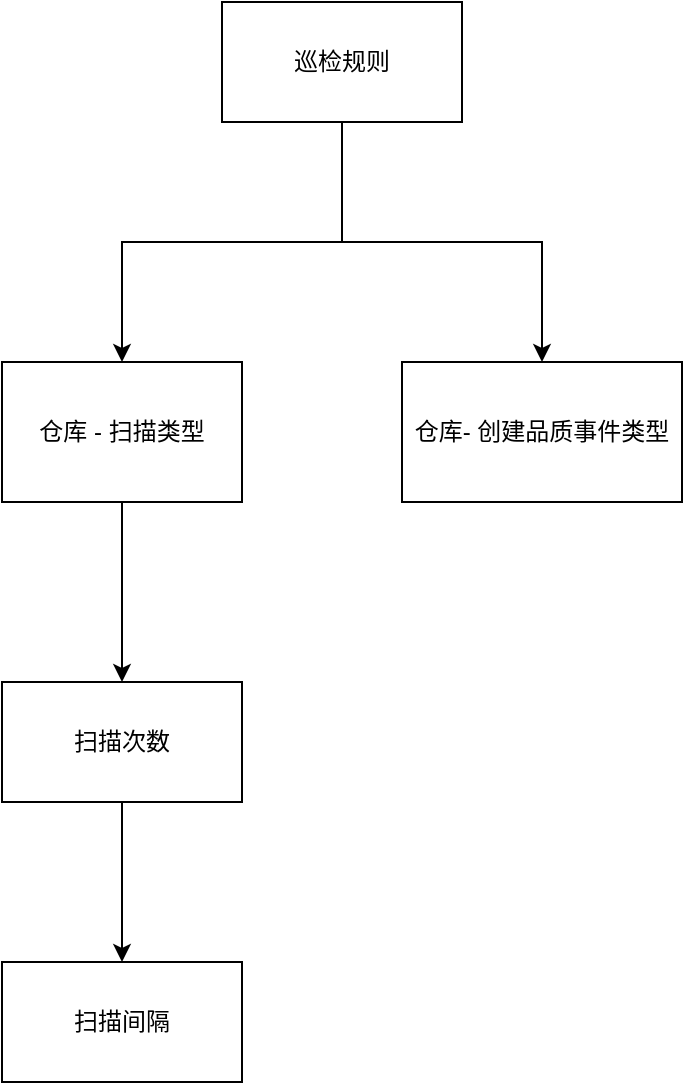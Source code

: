 <mxfile version="24.3.0" type="github">
  <diagram name="Page-1" id="74e2e168-ea6b-b213-b513-2b3c1d86103e">
    <mxGraphModel dx="1434" dy="746" grid="1" gridSize="10" guides="1" tooltips="1" connect="1" arrows="1" fold="1" page="1" pageScale="1" pageWidth="1100" pageHeight="850" background="none" math="0" shadow="0">
      <root>
        <mxCell id="0" />
        <mxCell id="1" parent="0" />
        <mxCell id="LGfDHVzCnz_Ye3fZg3QT-5" value="" style="edgeStyle=orthogonalEdgeStyle;rounded=0;orthogonalLoop=1;jettySize=auto;html=1;" edge="1" parent="1" source="LGfDHVzCnz_Ye3fZg3QT-1" target="LGfDHVzCnz_Ye3fZg3QT-4">
          <mxGeometry relative="1" as="geometry" />
        </mxCell>
        <mxCell id="LGfDHVzCnz_Ye3fZg3QT-7" value="" style="edgeStyle=orthogonalEdgeStyle;rounded=0;orthogonalLoop=1;jettySize=auto;html=1;" edge="1" parent="1" source="LGfDHVzCnz_Ye3fZg3QT-1" target="LGfDHVzCnz_Ye3fZg3QT-6">
          <mxGeometry relative="1" as="geometry" />
        </mxCell>
        <mxCell id="LGfDHVzCnz_Ye3fZg3QT-1" value="巡检规则" style="rounded=0;whiteSpace=wrap;html=1;" vertex="1" parent="1">
          <mxGeometry x="490" y="120" width="120" height="60" as="geometry" />
        </mxCell>
        <mxCell id="LGfDHVzCnz_Ye3fZg3QT-10" value="" style="edgeStyle=orthogonalEdgeStyle;rounded=0;orthogonalLoop=1;jettySize=auto;html=1;" edge="1" parent="1" source="LGfDHVzCnz_Ye3fZg3QT-4" target="LGfDHVzCnz_Ye3fZg3QT-9">
          <mxGeometry relative="1" as="geometry" />
        </mxCell>
        <mxCell id="LGfDHVzCnz_Ye3fZg3QT-4" value="仓库 - 扫描类型" style="rounded=0;whiteSpace=wrap;html=1;" vertex="1" parent="1">
          <mxGeometry x="380" y="300" width="120" height="70" as="geometry" />
        </mxCell>
        <mxCell id="LGfDHVzCnz_Ye3fZg3QT-6" value="仓库- 创建品质事件类型" style="whiteSpace=wrap;html=1;rounded=0;" vertex="1" parent="1">
          <mxGeometry x="580" y="300" width="140" height="70" as="geometry" />
        </mxCell>
        <mxCell id="LGfDHVzCnz_Ye3fZg3QT-12" value="" style="edgeStyle=orthogonalEdgeStyle;rounded=0;orthogonalLoop=1;jettySize=auto;html=1;" edge="1" parent="1" source="LGfDHVzCnz_Ye3fZg3QT-9" target="LGfDHVzCnz_Ye3fZg3QT-11">
          <mxGeometry relative="1" as="geometry" />
        </mxCell>
        <mxCell id="LGfDHVzCnz_Ye3fZg3QT-9" value="扫描次数" style="whiteSpace=wrap;html=1;rounded=0;" vertex="1" parent="1">
          <mxGeometry x="380" y="460" width="120" height="60" as="geometry" />
        </mxCell>
        <mxCell id="LGfDHVzCnz_Ye3fZg3QT-11" value="扫描间隔" style="whiteSpace=wrap;html=1;rounded=0;" vertex="1" parent="1">
          <mxGeometry x="380" y="600" width="120" height="60" as="geometry" />
        </mxCell>
      </root>
    </mxGraphModel>
  </diagram>
</mxfile>
